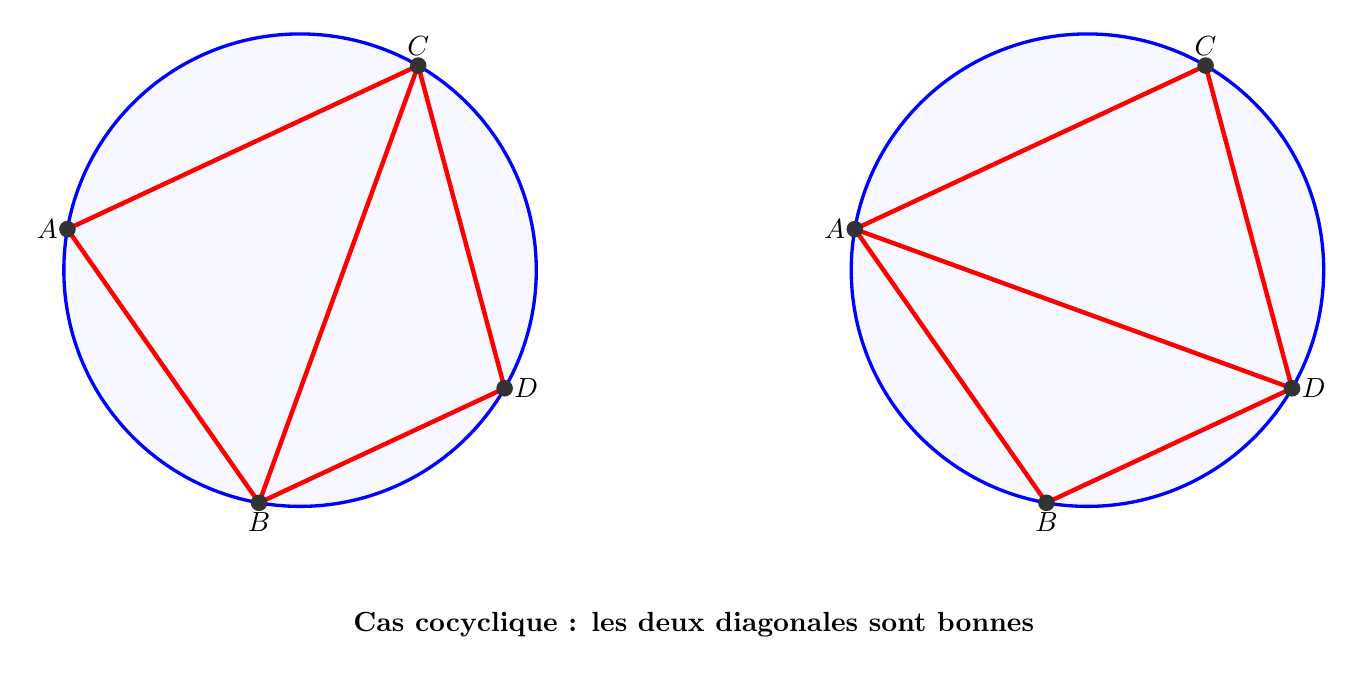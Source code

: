 \begin{tikzpicture}[scale=1]

\begin{scope}

\coordinate (A) at (170:3);
\coordinate (B) at (-100:3);
\coordinate (C) at (60:3);
\coordinate (D) at (-30:3);

\draw[blue, very thick,fill=blue!3,] (0,0) circle (3);

\draw[red, ultra thick] (A) -- (B) -- (D) -- (C) -- cycle;
\draw[red, ultra thick] (B) -- (C);

\node at (A) [left] {$A$};
\node at (B) [below] {$B$};
\node at (C) [above] {$C$};
\node at (D) [right] {$D$};

\foreach \P in {A,B,C,D} {
  \fill[black!80] (\P) circle (3pt);
}

\end{scope}

\begin{scope}[xshift=10cm]

\coordinate (A) at (170:3);
\coordinate (B) at (-100:3);
\coordinate (C) at (60:3);
\coordinate (D) at (-30:3);

\draw[blue, very thick,fill=blue!3,] (0,0) circle (3);

\draw[red, ultra thick] (A) -- (B) -- (D) -- (C) -- cycle;
\draw[red, ultra thick] (A) -- (D);

\node at (A) [left] {$A$};
\node at (B) [below] {$B$};
\node at (C) [above] {$C$};
\node at (D) [right] {$D$};

\foreach \P in {A,B,C,D} {
  \fill[black!80] (\P) circle (3pt);
}

\end{scope}

\node at (5,-4.5) {\bf Cas cocyclique : les deux diagonales sont bonnes};

\end{tikzpicture}